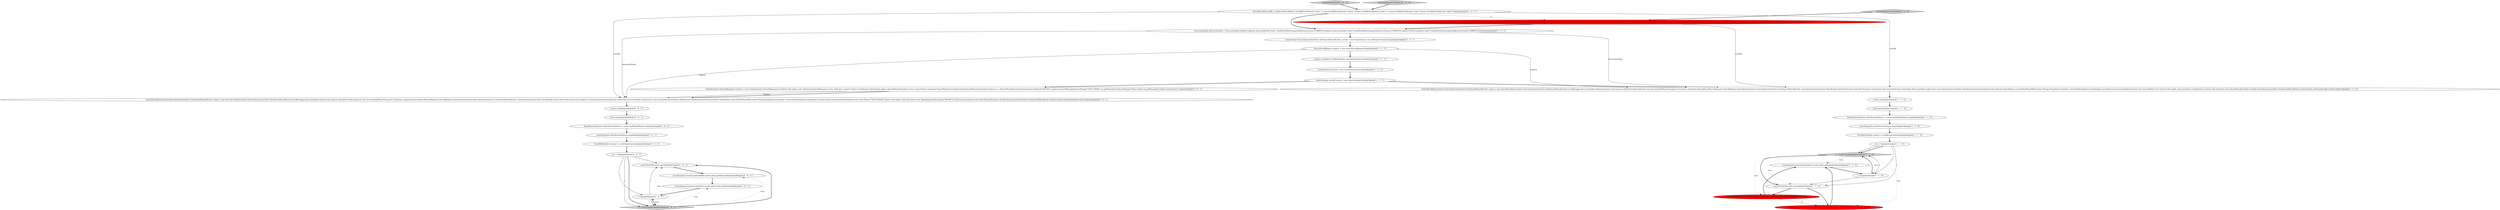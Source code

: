 digraph {
5 [style = filled, label = "SearchScrollRequest request = new SearchScrollRequest()@@@6@@@['1', '1', '1']", fillcolor = white, shape = ellipse image = "AAA0AAABBB1BBB"];
22 [style = filled, label = "ParsedScrollId scrollId = getParsedScrollId(new ScrollIdForNode(null,\"node1\",new SearchContextId(UUIDs.randomBase64UUID(),1)),new ScrollIdForNode(null,\"node2\",new SearchContextId(UUIDs.randomBase64UUID(),2)),new ScrollIdForNode(null,\"node3\",new SearchContextId(UUIDs.randomBase64UUID(),17)),new ScrollIdForNode(null,\"node1\",new SearchContextId(UUIDs.randomBase64UUID(),0)),new ScrollIdForNode(null,\"node3\",new SearchContextId(UUIDs.randomBase64UUID(),0)))@@@3@@@['0', '1', '0']", fillcolor = red, shape = ellipse image = "AAA1AAABBB2BBB"];
20 [style = filled, label = "testSendRequestsToNodes['0', '1', '0']", fillcolor = lightgray, shape = diamond image = "AAA0AAABBB2BBB"];
15 [style = filled, label = "request.scroll(new Scroll(TimeValue.timeValueMinutes(1)))@@@7@@@['1', '1', '1']", fillcolor = white, shape = ellipse image = "AAA0AAABBB1BBB"];
36 [style = filled, label = "int i = 0@@@64@@@['0', '0', '1']", fillcolor = white, shape = ellipse image = "AAA0AAABBB3BBB"];
29 [style = filled, label = "testFailNextPhase['0', '0', '1']", fillcolor = lightgray, shape = diamond image = "AAA0AAABBB3BBB"];
35 [style = filled, label = "assertEquals(context(i(.getScrollId(),results.get(i).getRequestId())@@@68@@@['0', '0', '1']", fillcolor = white, shape = ellipse image = "AAA0AAABBB3BBB"];
33 [style = filled, label = "assertNotNull(results.get(i))@@@67@@@['0', '0', '1']", fillcolor = white, shape = ellipse image = "AAA0AAABBB3BBB"];
9 [style = filled, label = "assertEquals(context(i(.getNode(),results.get(i).node.getId())@@@46@@@['1', '1', '0']", fillcolor = white, shape = ellipse image = "AAA0AAABBB1BBB"];
0 [style = filled, label = "ParsedScrollId scrollId = getParsedScrollId(new ScrollIdForNode(null,\"node1\",1),new ScrollIdForNode(null,\"node2\",2),new ScrollIdForNode(null,\"node3\",17),new ScrollIdForNode(null,\"node1\",0),new ScrollIdForNode(null,\"node3\",0))@@@3@@@['1', '0', '1']", fillcolor = white, shape = ellipse image = "AAA0AAABBB1BBB"];
6 [style = filled, label = "ScrollIdForNode(( context = scrollId.getContext()@@@40@@@['1', '1', '0']", fillcolor = white, shape = ellipse image = "AAA0AAABBB1BBB"];
2 [style = filled, label = "i < results.length()@@@42@@@['1', '1', '0']", fillcolor = lightgray, shape = diamond image = "AAA0AAABBB1BBB"];
7 [style = filled, label = "latch.await()@@@37@@@['1', '1', '0']", fillcolor = white, shape = ellipse image = "AAA0AAABBB1BBB"];
25 [style = filled, label = "latch.await()@@@60@@@['0', '0', '1']", fillcolor = white, shape = ellipse image = "AAA0AAABBB3BBB"];
24 [style = filled, label = "ShardSearchFailure(( shardSearchFailures = action.buildShardFailures()@@@61@@@['0', '0', '1']", fillcolor = white, shape = ellipse image = "AAA0AAABBB3BBB"];
27 [style = filled, label = "i < results.length()@@@65@@@['0', '0', '1']", fillcolor = lightgray, shape = diamond image = "AAA0AAABBB3BBB"];
30 [style = filled, label = "ActionListener<SearchResponse> listener = new ActionListener<SearchResponse>(){@Override public void onResponse(SearchResponse o){try {fail(\"got a result\")}{latch.countDown()}}@Override public void onFailure(Exception e){try {assertTrue(e instanceof SearchPhaseExecutionException)SearchPhaseExecutionException ex = (SearchPhaseExecutionException)eassertEquals(\"BOOM\",ex.getCause().getMessage())assertEquals(\"TEST_PHASE\",ex.getPhaseName())assertEquals(\"Phase failed\",ex.getMessage())}{latch.countDown()}}}@@@10@@@['0', '0', '1']", fillcolor = white, shape = ellipse image = "AAA0AAABBB3BBB"];
14 [style = filled, label = "ShardSearchFailure(( shardSearchFailures = action.buildShardFailures()@@@38@@@['1', '1', '0']", fillcolor = white, shape = ellipse image = "AAA0AAABBB1BBB"];
31 [style = filled, label = "assertEquals(context(i(.getNode(),results.get(i).node.getId())@@@69@@@['0', '0', '1']", fillcolor = white, shape = ellipse image = "AAA0AAABBB3BBB"];
32 [style = filled, label = "i++@@@66@@@['0', '0', '1']", fillcolor = white, shape = ellipse image = "AAA0AAABBB3BBB"];
26 [style = filled, label = "ScrollIdForNode(( context = scrollId.getContext()@@@63@@@['0', '0', '1']", fillcolor = white, shape = ellipse image = "AAA0AAABBB3BBB"];
18 [style = filled, label = "int i = 0@@@41@@@['1', '1', '0']", fillcolor = white, shape = ellipse image = "AAA0AAABBB1BBB"];
34 [style = filled, label = "assertEquals(0,shardSearchFailures.length)@@@62@@@['0', '0', '1']", fillcolor = white, shape = ellipse image = "AAA0AAABBB3BBB"];
23 [style = filled, label = "action.run()@@@59@@@['0', '0', '1']", fillcolor = white, shape = ellipse image = "AAA0AAABBB3BBB"];
3 [style = filled, label = "DiscoveryNodes discoveryNodes = DiscoveryNodes.builder().add(new DiscoveryNode(\"node1\",buildNewFakeTransportAddress(),Version.CURRENT)).add(new DiscoveryNode(\"node2\",buildNewFakeTransportAddress(),Version.CURRENT)).add(new DiscoveryNode(\"node3\",buildNewFakeTransportAddress(),Version.CURRENT)).build()@@@4@@@['1', '1', '1']", fillcolor = white, shape = ellipse image = "AAA0AAABBB1BBB"];
4 [style = filled, label = "assertEquals(0,shardSearchFailures.length)@@@39@@@['1', '1', '0']", fillcolor = white, shape = ellipse image = "AAA0AAABBB1BBB"];
12 [style = filled, label = "assertEquals(context(i(.getScrollId(),results.get(i).getRequestId())@@@45@@@['1', '0', '0']", fillcolor = red, shape = ellipse image = "AAA1AAABBB1BBB"];
8 [style = filled, label = "CountDownLatch latch = new CountDownLatch(1)@@@8@@@['1', '1', '1']", fillcolor = white, shape = ellipse image = "AAA0AAABBB1BBB"];
17 [style = filled, label = "AtomicArray<SearchAsyncActionTests.TestSearchPhaseResult> results = new AtomicArray<>(scrollId.getContext().length)@@@5@@@['1', '1', '1']", fillcolor = white, shape = ellipse image = "AAA0AAABBB1BBB"];
1 [style = filled, label = "SearchScrollAsyncAction<SearchAsyncActionTests.TestSearchPhaseResult> action = new SearchScrollAsyncAction<SearchAsyncActionTests.TestSearchPhaseResult>(scrollId,logger,discoveryNodes,dummyListener(),null,request,null){@Override protected void executeInitialPhase(Transport.Connection connection,InternalScrollSearchRequest internalRequest,SearchActionListener<SearchAsyncActionTests.TestSearchPhaseResult> searchActionListener){new Thread(null).start()}@Override protected Transport.Connection getConnection(String clusterAlias,DiscoveryNode node){return new SearchAsyncActionTests.MockConnection(node)}@Override protected SearchPhase moveToNextPhase(BiFunction<String,String,DiscoveryNode> clusterNodeLookup){assertEquals(1,movedCounter.incrementAndGet())return new SearchPhase(\"test\"){@Override public void run(){latch.countDown()}}}@Override protected void onFirstPhaseResult(int shardId,SearchAsyncActionTests.TestSearchPhaseResult result){results.setOnce(shardId,result)}}@@@10@@@['1', '1', '0']", fillcolor = white, shape = ellipse image = "AAA0AAABBB1BBB"];
21 [style = filled, label = "assertEquals(context(i(.getContextId(),results.get(i).getContextId())@@@45@@@['0', '1', '0']", fillcolor = red, shape = ellipse image = "AAA1AAABBB2BBB"];
16 [style = filled, label = "action.run()@@@36@@@['1', '1', '0']", fillcolor = white, shape = ellipse image = "AAA0AAABBB1BBB"];
19 [style = filled, label = "assertNotNull(results.get(i))@@@44@@@['1', '1', '0']", fillcolor = white, shape = ellipse image = "AAA0AAABBB1BBB"];
28 [style = filled, label = "SearchScrollAsyncAction<SearchAsyncActionTests.TestSearchPhaseResult> action = new SearchScrollAsyncAction<SearchAsyncActionTests.TestSearchPhaseResult>(scrollId,logger,discoveryNodes,listener,null,request,null){@Override protected void executeInitialPhase(Transport.Connection connection,InternalScrollSearchRequest internalRequest,SearchActionListener<SearchAsyncActionTests.TestSearchPhaseResult> searchActionListener){new Thread(null).start()}@Override protected Transport.Connection getConnection(String clusterAlias,DiscoveryNode node){return new SearchAsyncActionTests.MockConnection(node)}@Override protected SearchPhase moveToNextPhase(BiFunction<String,String,DiscoveryNode> clusterNodeLookup){assertEquals(1,movedCounter.incrementAndGet())return new SearchPhase(\"TEST_PHASE\"){@Override public void run(){throw new IllegalArgumentException(\"BOOM\")}}}@Override protected void onFirstPhaseResult(int shardId,SearchAsyncActionTests.TestSearchPhaseResult result){results.setOnce(shardId,result)}}@@@33@@@['0', '0', '1']", fillcolor = white, shape = ellipse image = "AAA0AAABBB3BBB"];
13 [style = filled, label = "testSendRequestsToNodes['1', '0', '0']", fillcolor = lightgray, shape = diamond image = "AAA0AAABBB1BBB"];
10 [style = filled, label = "AtomicInteger movedCounter = new AtomicInteger(0)@@@9@@@['1', '1', '1']", fillcolor = white, shape = ellipse image = "AAA0AAABBB1BBB"];
11 [style = filled, label = "i++@@@43@@@['1', '1', '0']", fillcolor = white, shape = ellipse image = "AAA0AAABBB1BBB"];
0->3 [style = bold, label=""];
35->31 [style = bold, label=""];
8->10 [style = bold, label=""];
23->25 [style = bold, label=""];
17->5 [style = bold, label=""];
33->35 [style = bold, label=""];
27->32 [style = dotted, label="true"];
2->19 [style = bold, label=""];
9->11 [style = bold, label=""];
19->12 [style = bold, label=""];
4->6 [style = bold, label=""];
6->18 [style = bold, label=""];
31->32 [style = bold, label=""];
27->33 [style = dotted, label="true"];
26->36 [style = bold, label=""];
36->27 [style = solid, label="i"];
16->7 [style = bold, label=""];
29->0 [style = bold, label=""];
5->15 [style = bold, label=""];
24->34 [style = bold, label=""];
32->27 [style = bold, label=""];
32->27 [style = solid, label="i"];
2->21 [style = dotted, label="true"];
32->33 [style = solid, label="i"];
18->2 [style = bold, label=""];
12->9 [style = bold, label=""];
0->28 [style = solid, label="scrollId"];
0->22 [style = dashed, label="0"];
11->2 [style = bold, label=""];
12->21 [style = dashed, label="0"];
20->22 [style = bold, label=""];
22->1 [style = solid, label="scrollId"];
7->14 [style = bold, label=""];
2->11 [style = dotted, label="true"];
22->3 [style = bold, label=""];
25->24 [style = bold, label=""];
21->9 [style = bold, label=""];
30->28 [style = bold, label=""];
3->1 [style = solid, label="discoveryNodes"];
5->1 [style = solid, label="request"];
36->27 [style = bold, label=""];
36->32 [style = solid, label="i"];
2->9 [style = dotted, label="true"];
34->26 [style = bold, label=""];
1->16 [style = bold, label=""];
28->23 [style = bold, label=""];
5->28 [style = solid, label="request"];
30->28 [style = solid, label="listener"];
11->19 [style = solid, label="i"];
18->19 [style = solid, label="i"];
27->31 [style = dotted, label="true"];
11->2 [style = solid, label="i"];
18->11 [style = solid, label="i"];
3->28 [style = solid, label="discoveryNodes"];
2->12 [style = dotted, label="true"];
3->17 [style = bold, label=""];
27->33 [style = bold, label=""];
18->2 [style = solid, label="i"];
10->1 [style = bold, label=""];
0->1 [style = solid, label="scrollId"];
27->35 [style = dotted, label="true"];
10->30 [style = bold, label=""];
15->8 [style = bold, label=""];
36->33 [style = solid, label="i"];
2->19 [style = dotted, label="true"];
13->0 [style = bold, label=""];
14->4 [style = bold, label=""];
19->21 [style = bold, label=""];
}
